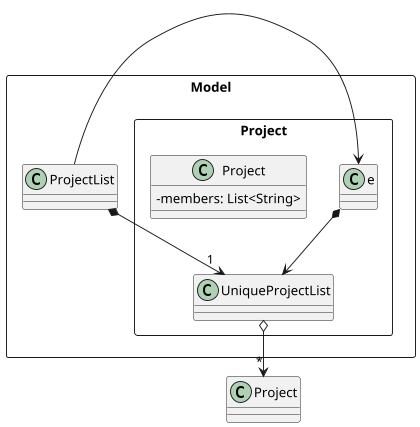 @startuml
skinparam classAttributeIconSize 0

scale 540 height
scale 420 width
Package Model <<Rectangle>> {
Class ProjectList
Package Project <<Rectangle>> {
Class Project {
-members: List<String>
}
Class e
Class UniqueProjectList
}
}

hide e
ProjectList -> e
e *--> UniqueProjectList
ProjectList *--> "1" UniqueProjectList
UniqueProjectList o--> "*" Project

@enduml